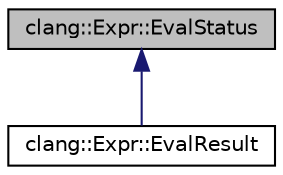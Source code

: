 digraph "clang::Expr::EvalStatus"
{
 // LATEX_PDF_SIZE
  bgcolor="transparent";
  edge [fontname="Helvetica",fontsize="10",labelfontname="Helvetica",labelfontsize="10"];
  node [fontname="Helvetica",fontsize="10",shape=record];
  Node1 [label="clang::Expr::EvalStatus",height=0.2,width=0.4,color="black", fillcolor="grey75", style="filled", fontcolor="black",tooltip="EvalStatus is a struct with detailed info about an evaluation in progress."];
  Node1 -> Node2 [dir="back",color="midnightblue",fontsize="10",style="solid",fontname="Helvetica"];
  Node2 [label="clang::Expr::EvalResult",height=0.2,width=0.4,color="black",URL="$structclang_1_1Expr_1_1EvalResult.html",tooltip="EvalResult is a struct with detailed info about an evaluated expression."];
}
